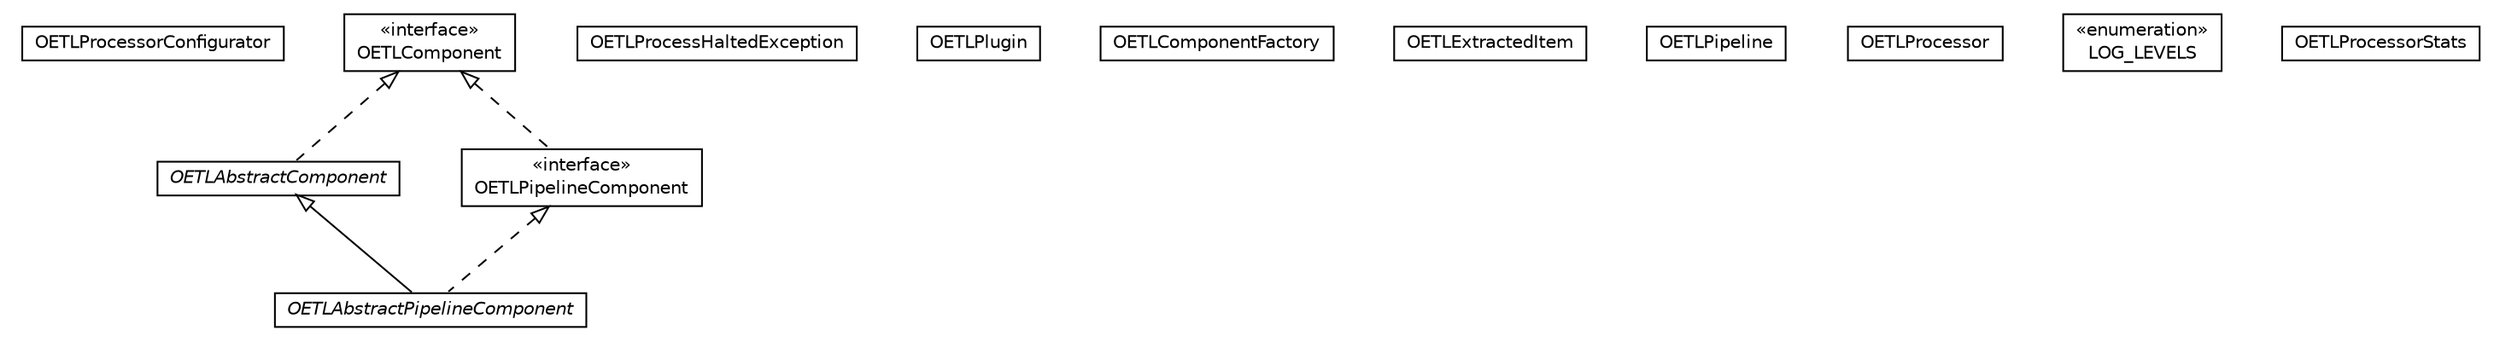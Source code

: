 #!/usr/local/bin/dot
#
# Class diagram 
# Generated by UMLGraph version R5_6-24-gf6e263 (http://www.umlgraph.org/)
#

digraph G {
	edge [fontname="Helvetica",fontsize=10,labelfontname="Helvetica",labelfontsize=10];
	node [fontname="Helvetica",fontsize=10,shape=plaintext];
	nodesep=0.25;
	ranksep=0.5;
	// com.orientechnologies.orient.etl.OETLProcessorConfigurator
	c735964 [label=<<table title="com.orientechnologies.orient.etl.OETLProcessorConfigurator" border="0" cellborder="1" cellspacing="0" cellpadding="2" port="p" href="./OETLProcessorConfigurator.html">
		<tr><td><table border="0" cellspacing="0" cellpadding="1">
<tr><td align="center" balign="center"> OETLProcessorConfigurator </td></tr>
		</table></td></tr>
		</table>>, URL="./OETLProcessorConfigurator.html", fontname="Helvetica", fontcolor="black", fontsize=10.0];
	// com.orientechnologies.orient.etl.OETLAbstractComponent
	c735965 [label=<<table title="com.orientechnologies.orient.etl.OETLAbstractComponent" border="0" cellborder="1" cellspacing="0" cellpadding="2" port="p" href="./OETLAbstractComponent.html">
		<tr><td><table border="0" cellspacing="0" cellpadding="1">
<tr><td align="center" balign="center"><font face="Helvetica-Oblique"> OETLAbstractComponent </font></td></tr>
		</table></td></tr>
		</table>>, URL="./OETLAbstractComponent.html", fontname="Helvetica", fontcolor="black", fontsize=10.0];
	// com.orientechnologies.orient.etl.OETLProcessHaltedException
	c735966 [label=<<table title="com.orientechnologies.orient.etl.OETLProcessHaltedException" border="0" cellborder="1" cellspacing="0" cellpadding="2" port="p" href="./OETLProcessHaltedException.html">
		<tr><td><table border="0" cellspacing="0" cellpadding="1">
<tr><td align="center" balign="center"> OETLProcessHaltedException </td></tr>
		</table></td></tr>
		</table>>, URL="./OETLProcessHaltedException.html", fontname="Helvetica", fontcolor="black", fontsize=10.0];
	// com.orientechnologies.orient.etl.OETLPlugin
	c735967 [label=<<table title="com.orientechnologies.orient.etl.OETLPlugin" border="0" cellborder="1" cellspacing="0" cellpadding="2" port="p" href="./OETLPlugin.html">
		<tr><td><table border="0" cellspacing="0" cellpadding="1">
<tr><td align="center" balign="center"> OETLPlugin </td></tr>
		</table></td></tr>
		</table>>, URL="./OETLPlugin.html", fontname="Helvetica", fontcolor="black", fontsize=10.0];
	// com.orientechnologies.orient.etl.OETLAbstractPipelineComponent
	c735968 [label=<<table title="com.orientechnologies.orient.etl.OETLAbstractPipelineComponent" border="0" cellborder="1" cellspacing="0" cellpadding="2" port="p" href="./OETLAbstractPipelineComponent.html">
		<tr><td><table border="0" cellspacing="0" cellpadding="1">
<tr><td align="center" balign="center"><font face="Helvetica-Oblique"> OETLAbstractPipelineComponent </font></td></tr>
		</table></td></tr>
		</table>>, URL="./OETLAbstractPipelineComponent.html", fontname="Helvetica", fontcolor="black", fontsize=10.0];
	// com.orientechnologies.orient.etl.OETLComponent
	c735969 [label=<<table title="com.orientechnologies.orient.etl.OETLComponent" border="0" cellborder="1" cellspacing="0" cellpadding="2" port="p" href="./OETLComponent.html">
		<tr><td><table border="0" cellspacing="0" cellpadding="1">
<tr><td align="center" balign="center"> &#171;interface&#187; </td></tr>
<tr><td align="center" balign="center"> OETLComponent </td></tr>
		</table></td></tr>
		</table>>, URL="./OETLComponent.html", fontname="Helvetica", fontcolor="black", fontsize=10.0];
	// com.orientechnologies.orient.etl.OETLComponentFactory
	c735970 [label=<<table title="com.orientechnologies.orient.etl.OETLComponentFactory" border="0" cellborder="1" cellspacing="0" cellpadding="2" port="p" href="./OETLComponentFactory.html">
		<tr><td><table border="0" cellspacing="0" cellpadding="1">
<tr><td align="center" balign="center"> OETLComponentFactory </td></tr>
		</table></td></tr>
		</table>>, URL="./OETLComponentFactory.html", fontname="Helvetica", fontcolor="black", fontsize=10.0];
	// com.orientechnologies.orient.etl.OETLPipelineComponent
	c735971 [label=<<table title="com.orientechnologies.orient.etl.OETLPipelineComponent" border="0" cellborder="1" cellspacing="0" cellpadding="2" port="p" href="./OETLPipelineComponent.html">
		<tr><td><table border="0" cellspacing="0" cellpadding="1">
<tr><td align="center" balign="center"> &#171;interface&#187; </td></tr>
<tr><td align="center" balign="center"> OETLPipelineComponent </td></tr>
		</table></td></tr>
		</table>>, URL="./OETLPipelineComponent.html", fontname="Helvetica", fontcolor="black", fontsize=10.0];
	// com.orientechnologies.orient.etl.OETLExtractedItem
	c735972 [label=<<table title="com.orientechnologies.orient.etl.OETLExtractedItem" border="0" cellborder="1" cellspacing="0" cellpadding="2" port="p" href="./OETLExtractedItem.html">
		<tr><td><table border="0" cellspacing="0" cellpadding="1">
<tr><td align="center" balign="center"> OETLExtractedItem </td></tr>
		</table></td></tr>
		</table>>, URL="./OETLExtractedItem.html", fontname="Helvetica", fontcolor="black", fontsize=10.0];
	// com.orientechnologies.orient.etl.OETLPipeline
	c735973 [label=<<table title="com.orientechnologies.orient.etl.OETLPipeline" border="0" cellborder="1" cellspacing="0" cellpadding="2" port="p" href="./OETLPipeline.html">
		<tr><td><table border="0" cellspacing="0" cellpadding="1">
<tr><td align="center" balign="center"> OETLPipeline </td></tr>
		</table></td></tr>
		</table>>, URL="./OETLPipeline.html", fontname="Helvetica", fontcolor="black", fontsize=10.0];
	// com.orientechnologies.orient.etl.OETLProcessor
	c735974 [label=<<table title="com.orientechnologies.orient.etl.OETLProcessor" border="0" cellborder="1" cellspacing="0" cellpadding="2" port="p" href="./OETLProcessor.html">
		<tr><td><table border="0" cellspacing="0" cellpadding="1">
<tr><td align="center" balign="center"> OETLProcessor </td></tr>
		</table></td></tr>
		</table>>, URL="./OETLProcessor.html", fontname="Helvetica", fontcolor="black", fontsize=10.0];
	// com.orientechnologies.orient.etl.OETLProcessor.LOG_LEVELS
	c735975 [label=<<table title="com.orientechnologies.orient.etl.OETLProcessor.LOG_LEVELS" border="0" cellborder="1" cellspacing="0" cellpadding="2" port="p" href="./OETLProcessor.LOG_LEVELS.html">
		<tr><td><table border="0" cellspacing="0" cellpadding="1">
<tr><td align="center" balign="center"> &#171;enumeration&#187; </td></tr>
<tr><td align="center" balign="center"> LOG_LEVELS </td></tr>
		</table></td></tr>
		</table>>, URL="./OETLProcessor.LOG_LEVELS.html", fontname="Helvetica", fontcolor="black", fontsize=10.0];
	// com.orientechnologies.orient.etl.OETLProcessor.OETLProcessorStats
	c735976 [label=<<table title="com.orientechnologies.orient.etl.OETLProcessor.OETLProcessorStats" border="0" cellborder="1" cellspacing="0" cellpadding="2" port="p" href="./OETLProcessor.OETLProcessorStats.html">
		<tr><td><table border="0" cellspacing="0" cellpadding="1">
<tr><td align="center" balign="center"> OETLProcessorStats </td></tr>
		</table></td></tr>
		</table>>, URL="./OETLProcessor.OETLProcessorStats.html", fontname="Helvetica", fontcolor="black", fontsize=10.0];
	//com.orientechnologies.orient.etl.OETLAbstractComponent implements com.orientechnologies.orient.etl.OETLComponent
	c735969:p -> c735965:p [dir=back,arrowtail=empty,style=dashed];
	//com.orientechnologies.orient.etl.OETLAbstractPipelineComponent extends com.orientechnologies.orient.etl.OETLAbstractComponent
	c735965:p -> c735968:p [dir=back,arrowtail=empty];
	//com.orientechnologies.orient.etl.OETLAbstractPipelineComponent implements com.orientechnologies.orient.etl.OETLPipelineComponent
	c735971:p -> c735968:p [dir=back,arrowtail=empty,style=dashed];
	//com.orientechnologies.orient.etl.OETLPipelineComponent implements com.orientechnologies.orient.etl.OETLComponent
	c735969:p -> c735971:p [dir=back,arrowtail=empty,style=dashed];
}

